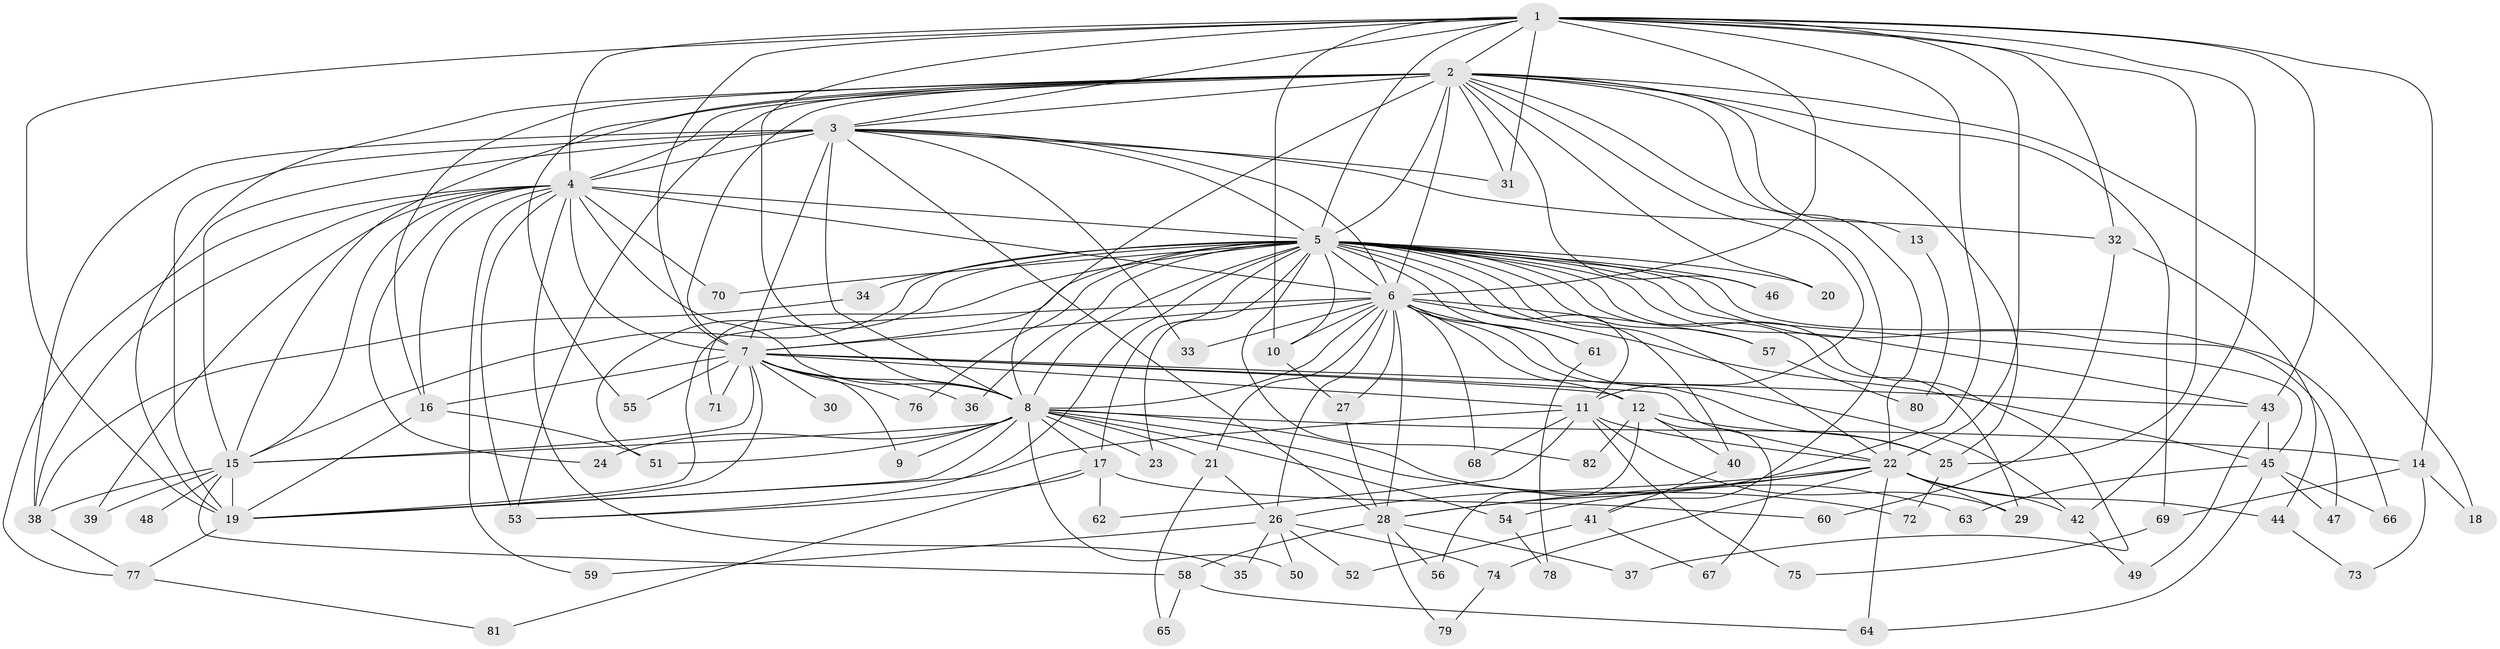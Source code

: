 // original degree distribution, {16: 0.007352941176470588, 27: 0.007352941176470588, 24: 0.014705882352941176, 26: 0.022058823529411766, 20: 0.007352941176470588, 23: 0.007352941176470588, 25: 0.007352941176470588, 2: 0.5955882352941176, 4: 0.08088235294117647, 8: 0.022058823529411766, 7: 0.029411764705882353, 3: 0.15441176470588236, 5: 0.029411764705882353, 10: 0.007352941176470588, 6: 0.007352941176470588}
// Generated by graph-tools (version 1.1) at 2025/49/03/04/25 22:49:20]
// undirected, 82 vertices, 207 edges
graph export_dot {
  node [color=gray90,style=filled];
  1;
  2;
  3;
  4;
  5;
  6;
  7;
  8;
  9;
  10;
  11;
  12;
  13;
  14;
  15;
  16;
  17;
  18;
  19;
  20;
  21;
  22;
  23;
  24;
  25;
  26;
  27;
  28;
  29;
  30;
  31;
  32;
  33;
  34;
  35;
  36;
  37;
  38;
  39;
  40;
  41;
  42;
  43;
  44;
  45;
  46;
  47;
  48;
  49;
  50;
  51;
  52;
  53;
  54;
  55;
  56;
  57;
  58;
  59;
  60;
  61;
  62;
  63;
  64;
  65;
  66;
  67;
  68;
  69;
  70;
  71;
  72;
  73;
  74;
  75;
  76;
  77;
  78;
  79;
  80;
  81;
  82;
  1 -- 2 [weight=2.0];
  1 -- 3 [weight=2.0];
  1 -- 4 [weight=2.0];
  1 -- 5 [weight=4.0];
  1 -- 6 [weight=3.0];
  1 -- 7 [weight=3.0];
  1 -- 8 [weight=3.0];
  1 -- 10 [weight=1.0];
  1 -- 14 [weight=1.0];
  1 -- 19 [weight=2.0];
  1 -- 22 [weight=9.0];
  1 -- 25 [weight=1.0];
  1 -- 28 [weight=1.0];
  1 -- 31 [weight=1.0];
  1 -- 32 [weight=1.0];
  1 -- 42 [weight=1.0];
  1 -- 43 [weight=1.0];
  2 -- 3 [weight=1.0];
  2 -- 4 [weight=1.0];
  2 -- 5 [weight=3.0];
  2 -- 6 [weight=1.0];
  2 -- 7 [weight=1.0];
  2 -- 8 [weight=1.0];
  2 -- 11 [weight=1.0];
  2 -- 13 [weight=1.0];
  2 -- 15 [weight=2.0];
  2 -- 16 [weight=1.0];
  2 -- 18 [weight=1.0];
  2 -- 19 [weight=1.0];
  2 -- 20 [weight=1.0];
  2 -- 22 [weight=1.0];
  2 -- 25 [weight=1.0];
  2 -- 31 [weight=1.0];
  2 -- 41 [weight=1.0];
  2 -- 46 [weight=1.0];
  2 -- 53 [weight=1.0];
  2 -- 55 [weight=1.0];
  2 -- 69 [weight=1.0];
  3 -- 4 [weight=1.0];
  3 -- 5 [weight=3.0];
  3 -- 6 [weight=1.0];
  3 -- 7 [weight=2.0];
  3 -- 8 [weight=1.0];
  3 -- 15 [weight=1.0];
  3 -- 19 [weight=12.0];
  3 -- 28 [weight=1.0];
  3 -- 31 [weight=1.0];
  3 -- 32 [weight=1.0];
  3 -- 33 [weight=1.0];
  3 -- 38 [weight=1.0];
  4 -- 5 [weight=2.0];
  4 -- 6 [weight=1.0];
  4 -- 7 [weight=1.0];
  4 -- 8 [weight=2.0];
  4 -- 15 [weight=1.0];
  4 -- 16 [weight=1.0];
  4 -- 24 [weight=1.0];
  4 -- 35 [weight=1.0];
  4 -- 38 [weight=1.0];
  4 -- 39 [weight=1.0];
  4 -- 53 [weight=1.0];
  4 -- 59 [weight=1.0];
  4 -- 70 [weight=1.0];
  4 -- 77 [weight=1.0];
  5 -- 6 [weight=2.0];
  5 -- 7 [weight=2.0];
  5 -- 8 [weight=2.0];
  5 -- 10 [weight=1.0];
  5 -- 11 [weight=2.0];
  5 -- 15 [weight=1.0];
  5 -- 17 [weight=1.0];
  5 -- 20 [weight=1.0];
  5 -- 22 [weight=1.0];
  5 -- 23 [weight=1.0];
  5 -- 29 [weight=1.0];
  5 -- 34 [weight=2.0];
  5 -- 36 [weight=1.0];
  5 -- 37 [weight=1.0];
  5 -- 40 [weight=1.0];
  5 -- 43 [weight=1.0];
  5 -- 45 [weight=1.0];
  5 -- 46 [weight=1.0];
  5 -- 47 [weight=1.0];
  5 -- 51 [weight=1.0];
  5 -- 53 [weight=1.0];
  5 -- 57 [weight=1.0];
  5 -- 61 [weight=1.0];
  5 -- 66 [weight=1.0];
  5 -- 70 [weight=1.0];
  5 -- 71 [weight=1.0];
  5 -- 76 [weight=1.0];
  5 -- 82 [weight=1.0];
  6 -- 7 [weight=2.0];
  6 -- 8 [weight=1.0];
  6 -- 10 [weight=1.0];
  6 -- 12 [weight=1.0];
  6 -- 19 [weight=1.0];
  6 -- 21 [weight=1.0];
  6 -- 25 [weight=1.0];
  6 -- 26 [weight=1.0];
  6 -- 27 [weight=1.0];
  6 -- 28 [weight=1.0];
  6 -- 33 [weight=1.0];
  6 -- 42 [weight=1.0];
  6 -- 45 [weight=1.0];
  6 -- 57 [weight=1.0];
  6 -- 61 [weight=1.0];
  6 -- 68 [weight=1.0];
  7 -- 8 [weight=1.0];
  7 -- 9 [weight=1.0];
  7 -- 11 [weight=1.0];
  7 -- 12 [weight=1.0];
  7 -- 15 [weight=2.0];
  7 -- 16 [weight=1.0];
  7 -- 19 [weight=1.0];
  7 -- 22 [weight=1.0];
  7 -- 30 [weight=1.0];
  7 -- 36 [weight=1.0];
  7 -- 43 [weight=1.0];
  7 -- 55 [weight=1.0];
  7 -- 71 [weight=1.0];
  7 -- 76 [weight=1.0];
  8 -- 9 [weight=1.0];
  8 -- 14 [weight=1.0];
  8 -- 15 [weight=1.0];
  8 -- 17 [weight=1.0];
  8 -- 19 [weight=1.0];
  8 -- 21 [weight=1.0];
  8 -- 23 [weight=1.0];
  8 -- 24 [weight=1.0];
  8 -- 50 [weight=1.0];
  8 -- 51 [weight=1.0];
  8 -- 54 [weight=1.0];
  8 -- 63 [weight=1.0];
  8 -- 72 [weight=1.0];
  10 -- 27 [weight=1.0];
  11 -- 19 [weight=1.0];
  11 -- 22 [weight=1.0];
  11 -- 29 [weight=1.0];
  11 -- 62 [weight=1.0];
  11 -- 68 [weight=1.0];
  11 -- 75 [weight=1.0];
  12 -- 25 [weight=1.0];
  12 -- 40 [weight=1.0];
  12 -- 56 [weight=1.0];
  12 -- 67 [weight=1.0];
  12 -- 82 [weight=1.0];
  13 -- 80 [weight=1.0];
  14 -- 18 [weight=1.0];
  14 -- 69 [weight=1.0];
  14 -- 73 [weight=1.0];
  15 -- 19 [weight=3.0];
  15 -- 38 [weight=1.0];
  15 -- 39 [weight=1.0];
  15 -- 48 [weight=1.0];
  15 -- 58 [weight=1.0];
  16 -- 19 [weight=1.0];
  16 -- 51 [weight=1.0];
  17 -- 53 [weight=1.0];
  17 -- 60 [weight=1.0];
  17 -- 62 [weight=1.0];
  17 -- 81 [weight=1.0];
  19 -- 77 [weight=1.0];
  21 -- 26 [weight=1.0];
  21 -- 65 [weight=1.0];
  22 -- 26 [weight=1.0];
  22 -- 28 [weight=1.0];
  22 -- 29 [weight=1.0];
  22 -- 42 [weight=1.0];
  22 -- 44 [weight=1.0];
  22 -- 54 [weight=1.0];
  22 -- 64 [weight=1.0];
  22 -- 74 [weight=1.0];
  25 -- 72 [weight=1.0];
  26 -- 35 [weight=1.0];
  26 -- 50 [weight=1.0];
  26 -- 52 [weight=1.0];
  26 -- 59 [weight=1.0];
  26 -- 74 [weight=1.0];
  27 -- 28 [weight=1.0];
  28 -- 37 [weight=1.0];
  28 -- 56 [weight=1.0];
  28 -- 58 [weight=2.0];
  28 -- 79 [weight=1.0];
  32 -- 44 [weight=1.0];
  32 -- 60 [weight=1.0];
  34 -- 38 [weight=1.0];
  38 -- 77 [weight=1.0];
  40 -- 41 [weight=1.0];
  41 -- 52 [weight=1.0];
  41 -- 67 [weight=1.0];
  42 -- 49 [weight=1.0];
  43 -- 45 [weight=1.0];
  43 -- 49 [weight=1.0];
  44 -- 73 [weight=1.0];
  45 -- 47 [weight=1.0];
  45 -- 63 [weight=1.0];
  45 -- 64 [weight=1.0];
  45 -- 66 [weight=1.0];
  54 -- 78 [weight=1.0];
  57 -- 80 [weight=1.0];
  58 -- 64 [weight=1.0];
  58 -- 65 [weight=1.0];
  61 -- 78 [weight=1.0];
  69 -- 75 [weight=1.0];
  74 -- 79 [weight=1.0];
  77 -- 81 [weight=1.0];
}
